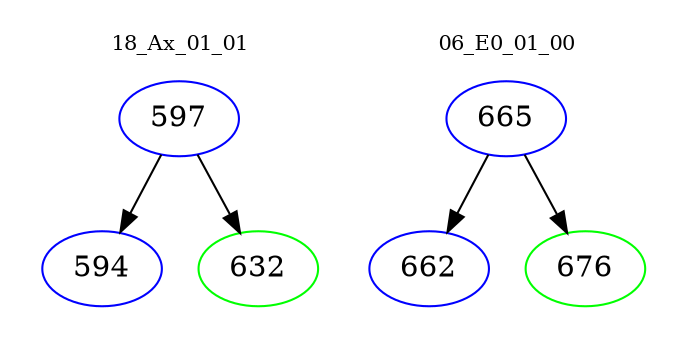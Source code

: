 digraph{
subgraph cluster_0 {
color = white
label = "18_Ax_01_01";
fontsize=10;
T0_597 [label="597", color="blue"]
T0_597 -> T0_594 [color="black"]
T0_594 [label="594", color="blue"]
T0_597 -> T0_632 [color="black"]
T0_632 [label="632", color="green"]
}
subgraph cluster_1 {
color = white
label = "06_E0_01_00";
fontsize=10;
T1_665 [label="665", color="blue"]
T1_665 -> T1_662 [color="black"]
T1_662 [label="662", color="blue"]
T1_665 -> T1_676 [color="black"]
T1_676 [label="676", color="green"]
}
}
